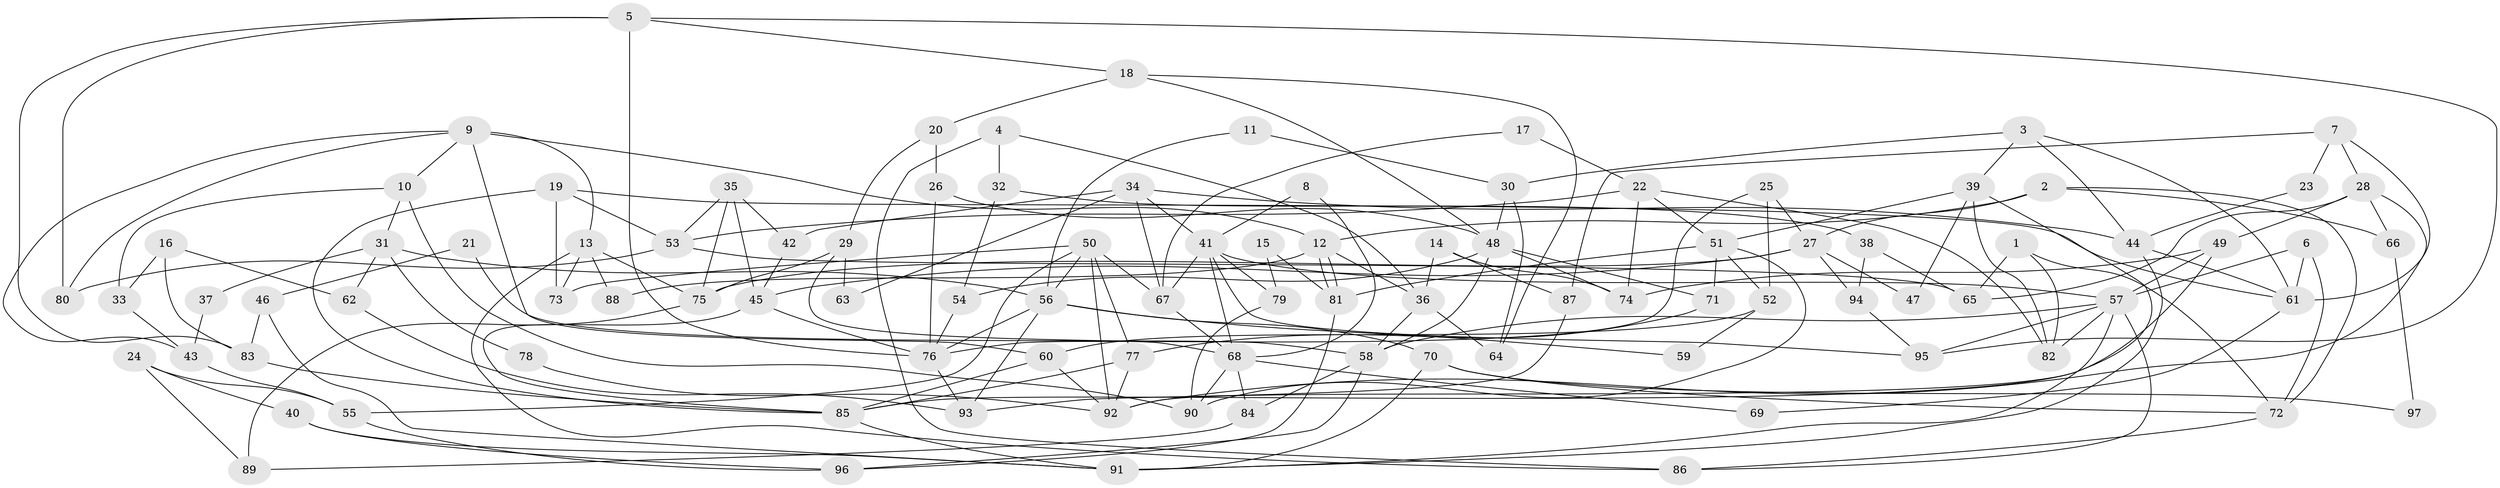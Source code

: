 // coarse degree distribution, {5: 0.16393442622950818, 8: 0.06557377049180328, 3: 0.19672131147540983, 7: 0.13114754098360656, 6: 0.08196721311475409, 4: 0.21311475409836064, 2: 0.09836065573770492, 9: 0.01639344262295082, 11: 0.01639344262295082, 12: 0.01639344262295082}
// Generated by graph-tools (version 1.1) at 2025/24/03/03/25 07:24:03]
// undirected, 97 vertices, 194 edges
graph export_dot {
graph [start="1"]
  node [color=gray90,style=filled];
  1;
  2;
  3;
  4;
  5;
  6;
  7;
  8;
  9;
  10;
  11;
  12;
  13;
  14;
  15;
  16;
  17;
  18;
  19;
  20;
  21;
  22;
  23;
  24;
  25;
  26;
  27;
  28;
  29;
  30;
  31;
  32;
  33;
  34;
  35;
  36;
  37;
  38;
  39;
  40;
  41;
  42;
  43;
  44;
  45;
  46;
  47;
  48;
  49;
  50;
  51;
  52;
  53;
  54;
  55;
  56;
  57;
  58;
  59;
  60;
  61;
  62;
  63;
  64;
  65;
  66;
  67;
  68;
  69;
  70;
  71;
  72;
  73;
  74;
  75;
  76;
  77;
  78;
  79;
  80;
  81;
  82;
  83;
  84;
  85;
  86;
  87;
  88;
  89;
  90;
  91;
  92;
  93;
  94;
  95;
  96;
  97;
  1 -- 72;
  1 -- 82;
  1 -- 65;
  2 -- 27;
  2 -- 12;
  2 -- 66;
  2 -- 72;
  3 -- 61;
  3 -- 44;
  3 -- 30;
  3 -- 39;
  4 -- 32;
  4 -- 36;
  4 -- 86;
  5 -- 76;
  5 -- 80;
  5 -- 18;
  5 -- 83;
  5 -- 95;
  6 -- 57;
  6 -- 72;
  6 -- 61;
  7 -- 61;
  7 -- 28;
  7 -- 23;
  7 -- 87;
  8 -- 68;
  8 -- 41;
  9 -- 13;
  9 -- 60;
  9 -- 10;
  9 -- 12;
  9 -- 43;
  9 -- 80;
  10 -- 90;
  10 -- 31;
  10 -- 33;
  11 -- 56;
  11 -- 30;
  12 -- 81;
  12 -- 81;
  12 -- 36;
  12 -- 88;
  13 -- 86;
  13 -- 73;
  13 -- 75;
  13 -- 88;
  14 -- 74;
  14 -- 87;
  14 -- 36;
  15 -- 79;
  15 -- 81;
  16 -- 33;
  16 -- 83;
  16 -- 62;
  17 -- 67;
  17 -- 22;
  18 -- 48;
  18 -- 20;
  18 -- 64;
  19 -- 85;
  19 -- 61;
  19 -- 53;
  19 -- 73;
  20 -- 26;
  20 -- 29;
  21 -- 46;
  21 -- 58;
  22 -- 51;
  22 -- 53;
  22 -- 74;
  22 -- 82;
  23 -- 44;
  24 -- 89;
  24 -- 40;
  24 -- 55;
  25 -- 76;
  25 -- 27;
  25 -- 52;
  26 -- 76;
  26 -- 48;
  27 -- 45;
  27 -- 75;
  27 -- 47;
  27 -- 94;
  28 -- 92;
  28 -- 49;
  28 -- 65;
  28 -- 66;
  29 -- 68;
  29 -- 63;
  29 -- 75;
  30 -- 64;
  30 -- 48;
  31 -- 56;
  31 -- 37;
  31 -- 62;
  31 -- 78;
  32 -- 54;
  32 -- 38;
  33 -- 43;
  34 -- 42;
  34 -- 41;
  34 -- 44;
  34 -- 63;
  34 -- 67;
  35 -- 53;
  35 -- 75;
  35 -- 42;
  35 -- 45;
  36 -- 58;
  36 -- 64;
  37 -- 43;
  38 -- 65;
  38 -- 94;
  39 -- 92;
  39 -- 47;
  39 -- 51;
  39 -- 82;
  40 -- 96;
  40 -- 91;
  41 -- 57;
  41 -- 95;
  41 -- 67;
  41 -- 68;
  41 -- 79;
  42 -- 45;
  43 -- 55;
  44 -- 91;
  44 -- 61;
  45 -- 85;
  45 -- 76;
  46 -- 83;
  46 -- 91;
  48 -- 58;
  48 -- 54;
  48 -- 71;
  48 -- 74;
  49 -- 74;
  49 -- 57;
  49 -- 85;
  50 -- 67;
  50 -- 55;
  50 -- 56;
  50 -- 73;
  50 -- 77;
  50 -- 92;
  51 -- 71;
  51 -- 52;
  51 -- 81;
  51 -- 90;
  52 -- 59;
  52 -- 60;
  53 -- 65;
  53 -- 80;
  54 -- 76;
  55 -- 96;
  56 -- 76;
  56 -- 59;
  56 -- 70;
  56 -- 93;
  57 -- 91;
  57 -- 82;
  57 -- 58;
  57 -- 86;
  57 -- 95;
  58 -- 84;
  58 -- 96;
  60 -- 85;
  60 -- 92;
  61 -- 69;
  62 -- 93;
  66 -- 97;
  67 -- 68;
  68 -- 69;
  68 -- 84;
  68 -- 90;
  70 -- 72;
  70 -- 91;
  70 -- 97;
  71 -- 77;
  72 -- 86;
  75 -- 89;
  76 -- 93;
  77 -- 92;
  77 -- 85;
  78 -- 92;
  79 -- 90;
  81 -- 96;
  83 -- 85;
  84 -- 89;
  85 -- 91;
  87 -- 93;
  94 -- 95;
}
